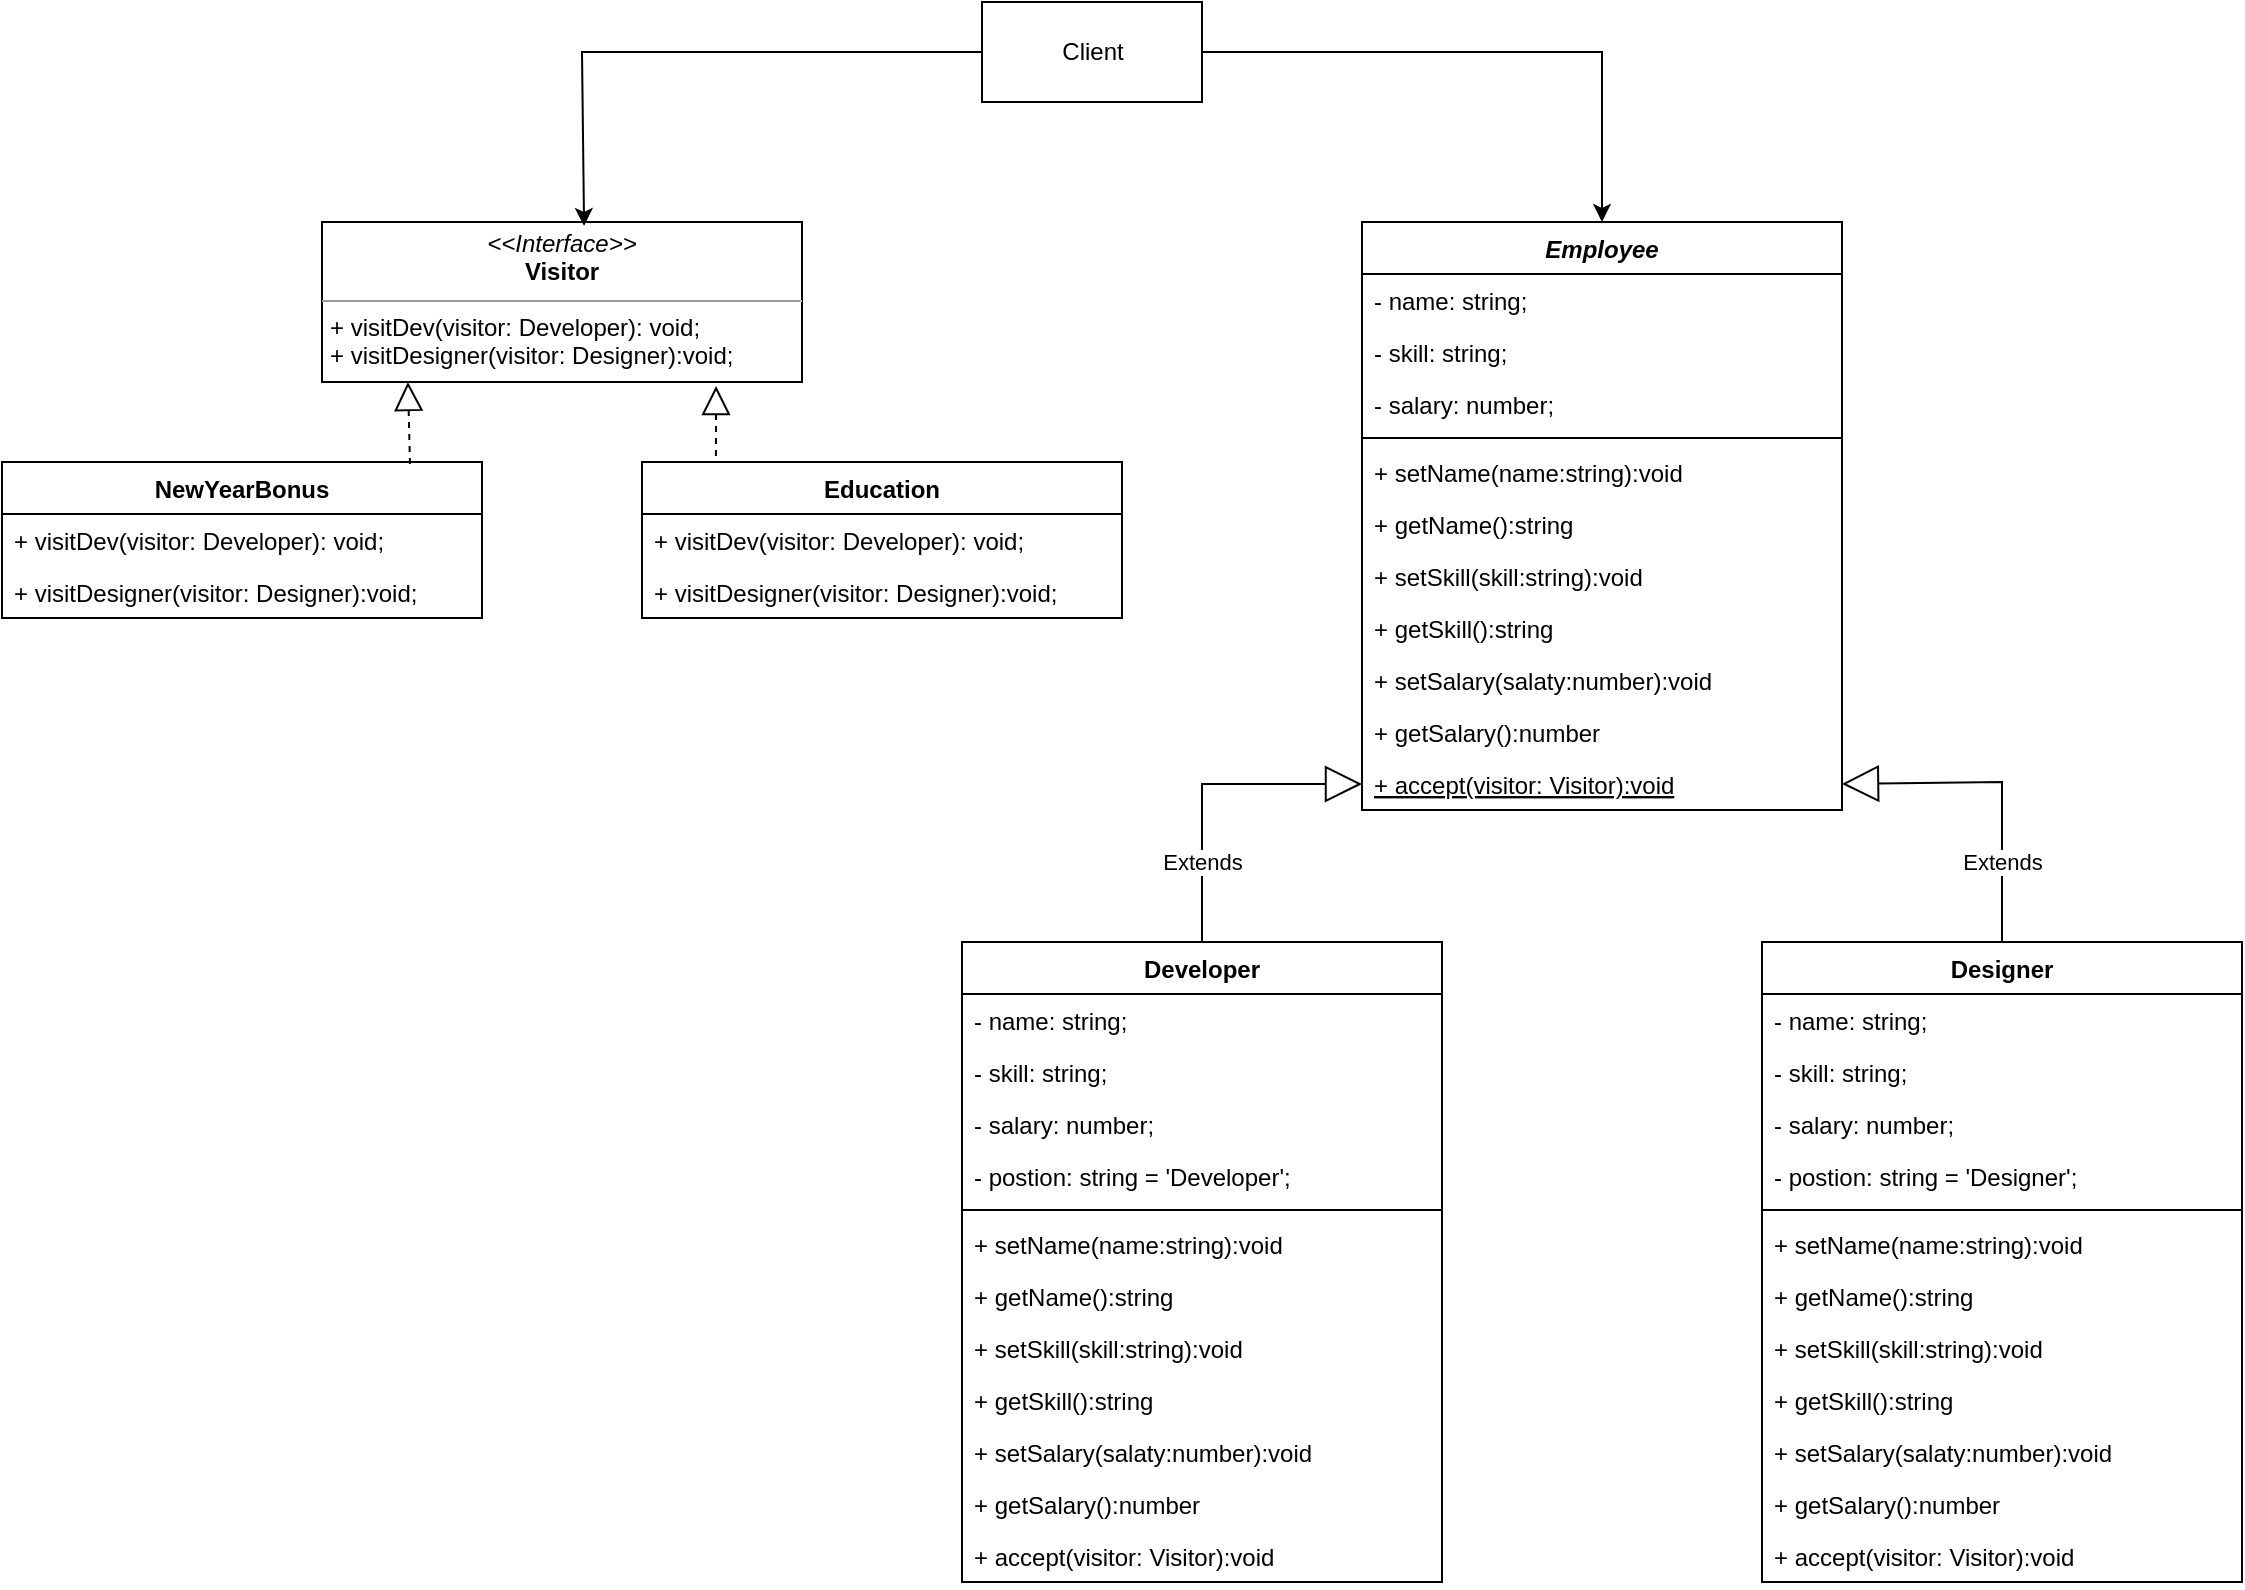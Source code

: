 <mxfile version="20.8.16" type="device"><diagram name="Page-1" id="Mc0gX32QP7m6tFfLGlkD"><mxGraphModel dx="1117" dy="600" grid="1" gridSize="10" guides="1" tooltips="1" connect="1" arrows="1" fold="1" page="1" pageScale="1" pageWidth="700" pageHeight="1000" math="0" shadow="0"><root><mxCell id="0"/><mxCell id="1" parent="0"/><mxCell id="VEXT5UXWKm_fG3HrSUcO-1" value="&lt;p style=&quot;margin:0px;margin-top:4px;text-align:center;&quot;&gt;&lt;i&gt;&amp;lt;&amp;lt;Interface&amp;gt;&amp;gt;&lt;/i&gt;&lt;br&gt;&lt;b&gt;Visitor&lt;/b&gt;&lt;/p&gt;&lt;hr size=&quot;1&quot;&gt;&lt;p style=&quot;margin:0px;margin-left:4px;&quot;&gt;+ visitDev(visitor: Developer): void;&lt;br&gt;+ visitDesigner(visitor: Designer):void;&lt;/p&gt;" style="verticalAlign=top;align=left;overflow=fill;fontSize=12;fontFamily=Helvetica;html=1;" vertex="1" parent="1"><mxGeometry x="200" y="140" width="240" height="80" as="geometry"/></mxCell><mxCell id="VEXT5UXWKm_fG3HrSUcO-2" value="NewYearBonus" style="swimlane;fontStyle=1;align=center;verticalAlign=top;childLayout=stackLayout;horizontal=1;startSize=26;horizontalStack=0;resizeParent=1;resizeParentMax=0;resizeLast=0;collapsible=1;marginBottom=0;" vertex="1" parent="1"><mxGeometry x="40" y="260" width="240" height="78" as="geometry"/></mxCell><mxCell id="VEXT5UXWKm_fG3HrSUcO-5" value="+ visitDev(visitor: Developer): void;" style="text;strokeColor=none;fillColor=none;align=left;verticalAlign=top;spacingLeft=4;spacingRight=4;overflow=hidden;rotatable=0;points=[[0,0.5],[1,0.5]];portConstraint=eastwest;" vertex="1" parent="VEXT5UXWKm_fG3HrSUcO-2"><mxGeometry y="26" width="240" height="26" as="geometry"/></mxCell><mxCell id="VEXT5UXWKm_fG3HrSUcO-6" value="+ visitDesigner(visitor: Designer):void;" style="text;strokeColor=none;fillColor=none;align=left;verticalAlign=top;spacingLeft=4;spacingRight=4;overflow=hidden;rotatable=0;points=[[0,0.5],[1,0.5]];portConstraint=eastwest;" vertex="1" parent="VEXT5UXWKm_fG3HrSUcO-2"><mxGeometry y="52" width="240" height="26" as="geometry"/></mxCell><mxCell id="VEXT5UXWKm_fG3HrSUcO-7" value="Education" style="swimlane;fontStyle=1;align=center;verticalAlign=top;childLayout=stackLayout;horizontal=1;startSize=26;horizontalStack=0;resizeParent=1;resizeParentMax=0;resizeLast=0;collapsible=1;marginBottom=0;" vertex="1" parent="1"><mxGeometry x="360" y="260" width="240" height="78" as="geometry"/></mxCell><mxCell id="VEXT5UXWKm_fG3HrSUcO-8" value="+ visitDev(visitor: Developer): void;" style="text;strokeColor=none;fillColor=none;align=left;verticalAlign=top;spacingLeft=4;spacingRight=4;overflow=hidden;rotatable=0;points=[[0,0.5],[1,0.5]];portConstraint=eastwest;" vertex="1" parent="VEXT5UXWKm_fG3HrSUcO-7"><mxGeometry y="26" width="240" height="26" as="geometry"/></mxCell><mxCell id="VEXT5UXWKm_fG3HrSUcO-9" value="+ visitDesigner(visitor: Designer):void;" style="text;strokeColor=none;fillColor=none;align=left;verticalAlign=top;spacingLeft=4;spacingRight=4;overflow=hidden;rotatable=0;points=[[0,0.5],[1,0.5]];portConstraint=eastwest;" vertex="1" parent="VEXT5UXWKm_fG3HrSUcO-7"><mxGeometry y="52" width="240" height="26" as="geometry"/></mxCell><mxCell id="VEXT5UXWKm_fG3HrSUcO-11" value="" style="endArrow=block;dashed=1;endFill=0;endSize=12;html=1;rounded=0;exitX=0.85;exitY=0.013;exitDx=0;exitDy=0;entryX=0.179;entryY=1;entryDx=0;entryDy=0;entryPerimeter=0;exitPerimeter=0;" edge="1" parent="1" source="VEXT5UXWKm_fG3HrSUcO-2" target="VEXT5UXWKm_fG3HrSUcO-1"><mxGeometry width="160" relative="1" as="geometry"><mxPoint x="380" y="360" as="sourcePoint"/><mxPoint x="540" y="360" as="targetPoint"/><Array as="points"/></mxGeometry></mxCell><mxCell id="VEXT5UXWKm_fG3HrSUcO-12" value="" style="endArrow=block;dashed=1;endFill=0;endSize=12;html=1;rounded=0;entryX=0.821;entryY=1.025;entryDx=0;entryDy=0;exitX=0.154;exitY=-0.038;exitDx=0;exitDy=0;entryPerimeter=0;exitPerimeter=0;" edge="1" parent="1" source="VEXT5UXWKm_fG3HrSUcO-7" target="VEXT5UXWKm_fG3HrSUcO-1"><mxGeometry width="160" relative="1" as="geometry"><mxPoint x="380" y="360" as="sourcePoint"/><mxPoint x="540" y="360" as="targetPoint"/></mxGeometry></mxCell><mxCell id="VEXT5UXWKm_fG3HrSUcO-13" value="Employee" style="swimlane;fontStyle=3;align=center;verticalAlign=top;childLayout=stackLayout;horizontal=1;startSize=26;horizontalStack=0;resizeParent=1;resizeParentMax=0;resizeLast=0;collapsible=1;marginBottom=0;" vertex="1" parent="1"><mxGeometry x="720" y="140" width="240" height="294" as="geometry"/></mxCell><mxCell id="VEXT5UXWKm_fG3HrSUcO-17" value="- name: string;" style="text;strokeColor=none;fillColor=none;align=left;verticalAlign=top;spacingLeft=4;spacingRight=4;overflow=hidden;rotatable=0;points=[[0,0.5],[1,0.5]];portConstraint=eastwest;" vertex="1" parent="VEXT5UXWKm_fG3HrSUcO-13"><mxGeometry y="26" width="240" height="26" as="geometry"/></mxCell><mxCell id="VEXT5UXWKm_fG3HrSUcO-18" value="- skill: string;" style="text;strokeColor=none;fillColor=none;align=left;verticalAlign=top;spacingLeft=4;spacingRight=4;overflow=hidden;rotatable=0;points=[[0,0.5],[1,0.5]];portConstraint=eastwest;" vertex="1" parent="VEXT5UXWKm_fG3HrSUcO-13"><mxGeometry y="52" width="240" height="26" as="geometry"/></mxCell><mxCell id="VEXT5UXWKm_fG3HrSUcO-14" value="- salary: number;" style="text;strokeColor=none;fillColor=none;align=left;verticalAlign=top;spacingLeft=4;spacingRight=4;overflow=hidden;rotatable=0;points=[[0,0.5],[1,0.5]];portConstraint=eastwest;" vertex="1" parent="VEXT5UXWKm_fG3HrSUcO-13"><mxGeometry y="78" width="240" height="26" as="geometry"/></mxCell><mxCell id="VEXT5UXWKm_fG3HrSUcO-15" value="" style="line;strokeWidth=1;fillColor=none;align=left;verticalAlign=middle;spacingTop=-1;spacingLeft=3;spacingRight=3;rotatable=0;labelPosition=right;points=[];portConstraint=eastwest;strokeColor=inherit;" vertex="1" parent="VEXT5UXWKm_fG3HrSUcO-13"><mxGeometry y="104" width="240" height="8" as="geometry"/></mxCell><mxCell id="VEXT5UXWKm_fG3HrSUcO-16" value="+ setName(name:string):void" style="text;strokeColor=none;fillColor=none;align=left;verticalAlign=top;spacingLeft=4;spacingRight=4;overflow=hidden;rotatable=0;points=[[0,0.5],[1,0.5]];portConstraint=eastwest;" vertex="1" parent="VEXT5UXWKm_fG3HrSUcO-13"><mxGeometry y="112" width="240" height="26" as="geometry"/></mxCell><mxCell id="VEXT5UXWKm_fG3HrSUcO-23" value="+ getName():string" style="text;strokeColor=none;fillColor=none;align=left;verticalAlign=top;spacingLeft=4;spacingRight=4;overflow=hidden;rotatable=0;points=[[0,0.5],[1,0.5]];portConstraint=eastwest;" vertex="1" parent="VEXT5UXWKm_fG3HrSUcO-13"><mxGeometry y="138" width="240" height="26" as="geometry"/></mxCell><mxCell id="VEXT5UXWKm_fG3HrSUcO-22" value="+ setSkill(skill:string):void" style="text;strokeColor=none;fillColor=none;align=left;verticalAlign=top;spacingLeft=4;spacingRight=4;overflow=hidden;rotatable=0;points=[[0,0.5],[1,0.5]];portConstraint=eastwest;" vertex="1" parent="VEXT5UXWKm_fG3HrSUcO-13"><mxGeometry y="164" width="240" height="26" as="geometry"/></mxCell><mxCell id="VEXT5UXWKm_fG3HrSUcO-20" value="+ getSkill():string" style="text;strokeColor=none;fillColor=none;align=left;verticalAlign=top;spacingLeft=4;spacingRight=4;overflow=hidden;rotatable=0;points=[[0,0.5],[1,0.5]];portConstraint=eastwest;" vertex="1" parent="VEXT5UXWKm_fG3HrSUcO-13"><mxGeometry y="190" width="240" height="26" as="geometry"/></mxCell><mxCell id="VEXT5UXWKm_fG3HrSUcO-21" value="+ setSalary(salaty:number):void" style="text;strokeColor=none;fillColor=none;align=left;verticalAlign=top;spacingLeft=4;spacingRight=4;overflow=hidden;rotatable=0;points=[[0,0.5],[1,0.5]];portConstraint=eastwest;" vertex="1" parent="VEXT5UXWKm_fG3HrSUcO-13"><mxGeometry y="216" width="240" height="26" as="geometry"/></mxCell><mxCell id="VEXT5UXWKm_fG3HrSUcO-19" value="+ getSalary():number" style="text;strokeColor=none;fillColor=none;align=left;verticalAlign=top;spacingLeft=4;spacingRight=4;overflow=hidden;rotatable=0;points=[[0,0.5],[1,0.5]];portConstraint=eastwest;" vertex="1" parent="VEXT5UXWKm_fG3HrSUcO-13"><mxGeometry y="242" width="240" height="26" as="geometry"/></mxCell><mxCell id="VEXT5UXWKm_fG3HrSUcO-24" value="+ accept(visitor: Visitor):void" style="text;strokeColor=none;fillColor=none;align=left;verticalAlign=top;spacingLeft=4;spacingRight=4;overflow=hidden;rotatable=0;points=[[0,0.5],[1,0.5]];portConstraint=eastwest;fontStyle=4" vertex="1" parent="VEXT5UXWKm_fG3HrSUcO-13"><mxGeometry y="268" width="240" height="26" as="geometry"/></mxCell><mxCell id="VEXT5UXWKm_fG3HrSUcO-25" value="Developer" style="swimlane;fontStyle=1;align=center;verticalAlign=top;childLayout=stackLayout;horizontal=1;startSize=26;horizontalStack=0;resizeParent=1;resizeParentMax=0;resizeLast=0;collapsible=1;marginBottom=0;" vertex="1" parent="1"><mxGeometry x="520" y="500" width="240" height="320" as="geometry"/></mxCell><mxCell id="VEXT5UXWKm_fG3HrSUcO-26" value="- name: string;" style="text;strokeColor=none;fillColor=none;align=left;verticalAlign=top;spacingLeft=4;spacingRight=4;overflow=hidden;rotatable=0;points=[[0,0.5],[1,0.5]];portConstraint=eastwest;" vertex="1" parent="VEXT5UXWKm_fG3HrSUcO-25"><mxGeometry y="26" width="240" height="26" as="geometry"/></mxCell><mxCell id="VEXT5UXWKm_fG3HrSUcO-27" value="- skill: string;" style="text;strokeColor=none;fillColor=none;align=left;verticalAlign=top;spacingLeft=4;spacingRight=4;overflow=hidden;rotatable=0;points=[[0,0.5],[1,0.5]];portConstraint=eastwest;" vertex="1" parent="VEXT5UXWKm_fG3HrSUcO-25"><mxGeometry y="52" width="240" height="26" as="geometry"/></mxCell><mxCell id="VEXT5UXWKm_fG3HrSUcO-28" value="- salary: number;" style="text;strokeColor=none;fillColor=none;align=left;verticalAlign=top;spacingLeft=4;spacingRight=4;overflow=hidden;rotatable=0;points=[[0,0.5],[1,0.5]];portConstraint=eastwest;" vertex="1" parent="VEXT5UXWKm_fG3HrSUcO-25"><mxGeometry y="78" width="240" height="26" as="geometry"/></mxCell><mxCell id="VEXT5UXWKm_fG3HrSUcO-49" value="- postion: string = 'Developer';" style="text;strokeColor=none;fillColor=none;align=left;verticalAlign=top;spacingLeft=4;spacingRight=4;overflow=hidden;rotatable=0;points=[[0,0.5],[1,0.5]];portConstraint=eastwest;" vertex="1" parent="VEXT5UXWKm_fG3HrSUcO-25"><mxGeometry y="104" width="240" height="26" as="geometry"/></mxCell><mxCell id="VEXT5UXWKm_fG3HrSUcO-29" value="" style="line;strokeWidth=1;fillColor=none;align=left;verticalAlign=middle;spacingTop=-1;spacingLeft=3;spacingRight=3;rotatable=0;labelPosition=right;points=[];portConstraint=eastwest;strokeColor=inherit;" vertex="1" parent="VEXT5UXWKm_fG3HrSUcO-25"><mxGeometry y="130" width="240" height="8" as="geometry"/></mxCell><mxCell id="VEXT5UXWKm_fG3HrSUcO-30" value="+ setName(name:string):void" style="text;strokeColor=none;fillColor=none;align=left;verticalAlign=top;spacingLeft=4;spacingRight=4;overflow=hidden;rotatable=0;points=[[0,0.5],[1,0.5]];portConstraint=eastwest;" vertex="1" parent="VEXT5UXWKm_fG3HrSUcO-25"><mxGeometry y="138" width="240" height="26" as="geometry"/></mxCell><mxCell id="VEXT5UXWKm_fG3HrSUcO-31" value="+ getName():string" style="text;strokeColor=none;fillColor=none;align=left;verticalAlign=top;spacingLeft=4;spacingRight=4;overflow=hidden;rotatable=0;points=[[0,0.5],[1,0.5]];portConstraint=eastwest;" vertex="1" parent="VEXT5UXWKm_fG3HrSUcO-25"><mxGeometry y="164" width="240" height="26" as="geometry"/></mxCell><mxCell id="VEXT5UXWKm_fG3HrSUcO-32" value="+ setSkill(skill:string):void" style="text;strokeColor=none;fillColor=none;align=left;verticalAlign=top;spacingLeft=4;spacingRight=4;overflow=hidden;rotatable=0;points=[[0,0.5],[1,0.5]];portConstraint=eastwest;" vertex="1" parent="VEXT5UXWKm_fG3HrSUcO-25"><mxGeometry y="190" width="240" height="26" as="geometry"/></mxCell><mxCell id="VEXT5UXWKm_fG3HrSUcO-33" value="+ getSkill():string" style="text;strokeColor=none;fillColor=none;align=left;verticalAlign=top;spacingLeft=4;spacingRight=4;overflow=hidden;rotatable=0;points=[[0,0.5],[1,0.5]];portConstraint=eastwest;" vertex="1" parent="VEXT5UXWKm_fG3HrSUcO-25"><mxGeometry y="216" width="240" height="26" as="geometry"/></mxCell><mxCell id="VEXT5UXWKm_fG3HrSUcO-34" value="+ setSalary(salaty:number):void" style="text;strokeColor=none;fillColor=none;align=left;verticalAlign=top;spacingLeft=4;spacingRight=4;overflow=hidden;rotatable=0;points=[[0,0.5],[1,0.5]];portConstraint=eastwest;" vertex="1" parent="VEXT5UXWKm_fG3HrSUcO-25"><mxGeometry y="242" width="240" height="26" as="geometry"/></mxCell><mxCell id="VEXT5UXWKm_fG3HrSUcO-35" value="+ getSalary():number" style="text;strokeColor=none;fillColor=none;align=left;verticalAlign=top;spacingLeft=4;spacingRight=4;overflow=hidden;rotatable=0;points=[[0,0.5],[1,0.5]];portConstraint=eastwest;" vertex="1" parent="VEXT5UXWKm_fG3HrSUcO-25"><mxGeometry y="268" width="240" height="26" as="geometry"/></mxCell><mxCell id="VEXT5UXWKm_fG3HrSUcO-36" value="+ accept(visitor: Visitor):void" style="text;strokeColor=none;fillColor=none;align=left;verticalAlign=top;spacingLeft=4;spacingRight=4;overflow=hidden;rotatable=0;points=[[0,0.5],[1,0.5]];portConstraint=eastwest;fontStyle=0" vertex="1" parent="VEXT5UXWKm_fG3HrSUcO-25"><mxGeometry y="294" width="240" height="26" as="geometry"/></mxCell><mxCell id="VEXT5UXWKm_fG3HrSUcO-37" value="Designer" style="swimlane;fontStyle=1;align=center;verticalAlign=top;childLayout=stackLayout;horizontal=1;startSize=26;horizontalStack=0;resizeParent=1;resizeParentMax=0;resizeLast=0;collapsible=1;marginBottom=0;" vertex="1" parent="1"><mxGeometry x="920" y="500" width="240" height="320" as="geometry"/></mxCell><mxCell id="VEXT5UXWKm_fG3HrSUcO-38" value="- name: string;" style="text;strokeColor=none;fillColor=none;align=left;verticalAlign=top;spacingLeft=4;spacingRight=4;overflow=hidden;rotatable=0;points=[[0,0.5],[1,0.5]];portConstraint=eastwest;" vertex="1" parent="VEXT5UXWKm_fG3HrSUcO-37"><mxGeometry y="26" width="240" height="26" as="geometry"/></mxCell><mxCell id="VEXT5UXWKm_fG3HrSUcO-39" value="- skill: string;" style="text;strokeColor=none;fillColor=none;align=left;verticalAlign=top;spacingLeft=4;spacingRight=4;overflow=hidden;rotatable=0;points=[[0,0.5],[1,0.5]];portConstraint=eastwest;" vertex="1" parent="VEXT5UXWKm_fG3HrSUcO-37"><mxGeometry y="52" width="240" height="26" as="geometry"/></mxCell><mxCell id="VEXT5UXWKm_fG3HrSUcO-40" value="- salary: number;" style="text;strokeColor=none;fillColor=none;align=left;verticalAlign=top;spacingLeft=4;spacingRight=4;overflow=hidden;rotatable=0;points=[[0,0.5],[1,0.5]];portConstraint=eastwest;" vertex="1" parent="VEXT5UXWKm_fG3HrSUcO-37"><mxGeometry y="78" width="240" height="26" as="geometry"/></mxCell><mxCell id="VEXT5UXWKm_fG3HrSUcO-50" value="- postion: string = 'Designer';" style="text;strokeColor=none;fillColor=none;align=left;verticalAlign=top;spacingLeft=4;spacingRight=4;overflow=hidden;rotatable=0;points=[[0,0.5],[1,0.5]];portConstraint=eastwest;" vertex="1" parent="VEXT5UXWKm_fG3HrSUcO-37"><mxGeometry y="104" width="240" height="26" as="geometry"/></mxCell><mxCell id="VEXT5UXWKm_fG3HrSUcO-41" value="" style="line;strokeWidth=1;fillColor=none;align=left;verticalAlign=middle;spacingTop=-1;spacingLeft=3;spacingRight=3;rotatable=0;labelPosition=right;points=[];portConstraint=eastwest;strokeColor=inherit;" vertex="1" parent="VEXT5UXWKm_fG3HrSUcO-37"><mxGeometry y="130" width="240" height="8" as="geometry"/></mxCell><mxCell id="VEXT5UXWKm_fG3HrSUcO-42" value="+ setName(name:string):void" style="text;strokeColor=none;fillColor=none;align=left;verticalAlign=top;spacingLeft=4;spacingRight=4;overflow=hidden;rotatable=0;points=[[0,0.5],[1,0.5]];portConstraint=eastwest;" vertex="1" parent="VEXT5UXWKm_fG3HrSUcO-37"><mxGeometry y="138" width="240" height="26" as="geometry"/></mxCell><mxCell id="VEXT5UXWKm_fG3HrSUcO-43" value="+ getName():string" style="text;strokeColor=none;fillColor=none;align=left;verticalAlign=top;spacingLeft=4;spacingRight=4;overflow=hidden;rotatable=0;points=[[0,0.5],[1,0.5]];portConstraint=eastwest;" vertex="1" parent="VEXT5UXWKm_fG3HrSUcO-37"><mxGeometry y="164" width="240" height="26" as="geometry"/></mxCell><mxCell id="VEXT5UXWKm_fG3HrSUcO-44" value="+ setSkill(skill:string):void" style="text;strokeColor=none;fillColor=none;align=left;verticalAlign=top;spacingLeft=4;spacingRight=4;overflow=hidden;rotatable=0;points=[[0,0.5],[1,0.5]];portConstraint=eastwest;" vertex="1" parent="VEXT5UXWKm_fG3HrSUcO-37"><mxGeometry y="190" width="240" height="26" as="geometry"/></mxCell><mxCell id="VEXT5UXWKm_fG3HrSUcO-45" value="+ getSkill():string" style="text;strokeColor=none;fillColor=none;align=left;verticalAlign=top;spacingLeft=4;spacingRight=4;overflow=hidden;rotatable=0;points=[[0,0.5],[1,0.5]];portConstraint=eastwest;" vertex="1" parent="VEXT5UXWKm_fG3HrSUcO-37"><mxGeometry y="216" width="240" height="26" as="geometry"/></mxCell><mxCell id="VEXT5UXWKm_fG3HrSUcO-46" value="+ setSalary(salaty:number):void" style="text;strokeColor=none;fillColor=none;align=left;verticalAlign=top;spacingLeft=4;spacingRight=4;overflow=hidden;rotatable=0;points=[[0,0.5],[1,0.5]];portConstraint=eastwest;" vertex="1" parent="VEXT5UXWKm_fG3HrSUcO-37"><mxGeometry y="242" width="240" height="26" as="geometry"/></mxCell><mxCell id="VEXT5UXWKm_fG3HrSUcO-47" value="+ getSalary():number" style="text;strokeColor=none;fillColor=none;align=left;verticalAlign=top;spacingLeft=4;spacingRight=4;overflow=hidden;rotatable=0;points=[[0,0.5],[1,0.5]];portConstraint=eastwest;" vertex="1" parent="VEXT5UXWKm_fG3HrSUcO-37"><mxGeometry y="268" width="240" height="26" as="geometry"/></mxCell><mxCell id="VEXT5UXWKm_fG3HrSUcO-48" value="+ accept(visitor: Visitor):void" style="text;strokeColor=none;fillColor=none;align=left;verticalAlign=top;spacingLeft=4;spacingRight=4;overflow=hidden;rotatable=0;points=[[0,0.5],[1,0.5]];portConstraint=eastwest;fontStyle=0" vertex="1" parent="VEXT5UXWKm_fG3HrSUcO-37"><mxGeometry y="294" width="240" height="26" as="geometry"/></mxCell><mxCell id="VEXT5UXWKm_fG3HrSUcO-51" value="Extends" style="endArrow=block;endSize=16;endFill=0;html=1;rounded=0;entryX=0;entryY=0.5;entryDx=0;entryDy=0;exitX=0.5;exitY=0;exitDx=0;exitDy=0;" edge="1" parent="1" source="VEXT5UXWKm_fG3HrSUcO-25" target="VEXT5UXWKm_fG3HrSUcO-24"><mxGeometry x="-0.497" width="160" relative="1" as="geometry"><mxPoint x="620" y="480" as="sourcePoint"/><mxPoint x="780" y="480" as="targetPoint"/><Array as="points"><mxPoint x="640" y="421"/></Array><mxPoint as="offset"/></mxGeometry></mxCell><mxCell id="VEXT5UXWKm_fG3HrSUcO-52" value="Extends" style="endArrow=block;endSize=16;endFill=0;html=1;rounded=0;entryX=1;entryY=0.5;entryDx=0;entryDy=0;exitX=0.5;exitY=0;exitDx=0;exitDy=0;" edge="1" parent="1" source="VEXT5UXWKm_fG3HrSUcO-37" target="VEXT5UXWKm_fG3HrSUcO-24"><mxGeometry x="-0.497" width="160" relative="1" as="geometry"><mxPoint x="1040" y="489" as="sourcePoint"/><mxPoint x="1120" y="410" as="targetPoint"/><Array as="points"><mxPoint x="1040" y="420"/></Array><mxPoint as="offset"/></mxGeometry></mxCell><mxCell id="VEXT5UXWKm_fG3HrSUcO-53" value="Client" style="html=1;" vertex="1" parent="1"><mxGeometry x="530" y="30" width="110" height="50" as="geometry"/></mxCell><mxCell id="VEXT5UXWKm_fG3HrSUcO-56" value="" style="endArrow=classic;html=1;rounded=0;entryX=0.5;entryY=0;entryDx=0;entryDy=0;exitX=1;exitY=0.5;exitDx=0;exitDy=0;" edge="1" parent="1" source="VEXT5UXWKm_fG3HrSUcO-53" target="VEXT5UXWKm_fG3HrSUcO-13"><mxGeometry width="50" height="50" relative="1" as="geometry"><mxPoint x="650" y="290" as="sourcePoint"/><mxPoint x="700" y="240" as="targetPoint"/><Array as="points"><mxPoint x="840" y="55"/></Array></mxGeometry></mxCell><mxCell id="VEXT5UXWKm_fG3HrSUcO-57" value="" style="endArrow=classic;html=1;rounded=0;entryX=0.546;entryY=0.025;entryDx=0;entryDy=0;exitX=0;exitY=0.5;exitDx=0;exitDy=0;entryPerimeter=0;" edge="1" parent="1" source="VEXT5UXWKm_fG3HrSUcO-53" target="VEXT5UXWKm_fG3HrSUcO-1"><mxGeometry width="50" height="50" relative="1" as="geometry"><mxPoint x="500" y="50" as="sourcePoint"/><mxPoint x="330" y="135" as="targetPoint"/><Array as="points"><mxPoint x="330" y="55"/></Array></mxGeometry></mxCell></root></mxGraphModel></diagram></mxfile>